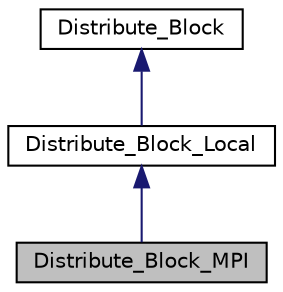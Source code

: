 digraph "Distribute_Block_MPI"
{
  edge [fontname="Helvetica",fontsize="10",labelfontname="Helvetica",labelfontsize="10"];
  node [fontname="Helvetica",fontsize="10",shape=record];
  Node1 [label="Distribute_Block_MPI",height=0.2,width=0.4,color="black", fillcolor="grey75", style="filled", fontcolor="black"];
  Node2 -> Node1 [dir="back",color="midnightblue",fontsize="10",style="solid",fontname="Helvetica"];
  Node2 [label="Distribute_Block_Local",height=0.2,width=0.4,color="black", fillcolor="white", style="filled",URL="$classDistribute__Block__Local.html"];
  Node3 -> Node2 [dir="back",color="midnightblue",fontsize="10",style="solid",fontname="Helvetica"];
  Node3 [label="Distribute_Block",height=0.2,width=0.4,color="black", fillcolor="white", style="filled",URL="$classDistribute__Block.html"];
}
